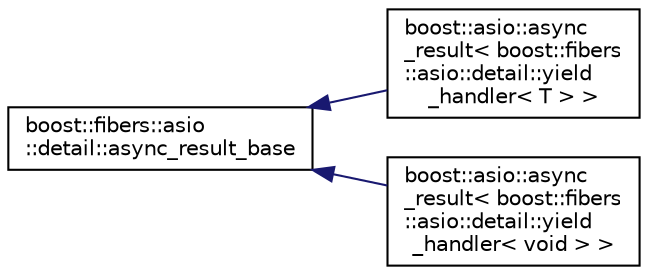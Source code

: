 digraph "Graphical Class Hierarchy"
{
  edge [fontname="Helvetica",fontsize="10",labelfontname="Helvetica",labelfontsize="10"];
  node [fontname="Helvetica",fontsize="10",shape=record];
  rankdir="LR";
  Node0 [label="boost::fibers::asio\l::detail::async_result_base",height=0.2,width=0.4,color="black", fillcolor="white", style="filled",URL="$classboost_1_1fibers_1_1asio_1_1detail_1_1async__result__base.html"];
  Node0 -> Node1 [dir="back",color="midnightblue",fontsize="10",style="solid",fontname="Helvetica"];
  Node1 [label="boost::asio::async\l_result\< boost::fibers\l::asio::detail::yield\l_handler\< T \> \>",height=0.2,width=0.4,color="black", fillcolor="white", style="filled",URL="$classboost_1_1asio_1_1async__result_3_01boost_1_1fibers_1_1asio_1_1detail_1_1yield__handler_3_01_t_01_4_01_4.html"];
  Node0 -> Node2 [dir="back",color="midnightblue",fontsize="10",style="solid",fontname="Helvetica"];
  Node2 [label="boost::asio::async\l_result\< boost::fibers\l::asio::detail::yield\l_handler\< void \> \>",height=0.2,width=0.4,color="black", fillcolor="white", style="filled",URL="$classboost_1_1asio_1_1async__result_3_01boost_1_1fibers_1_1asio_1_1detail_1_1yield__handler_3_01void_01_4_01_4.html"];
}
